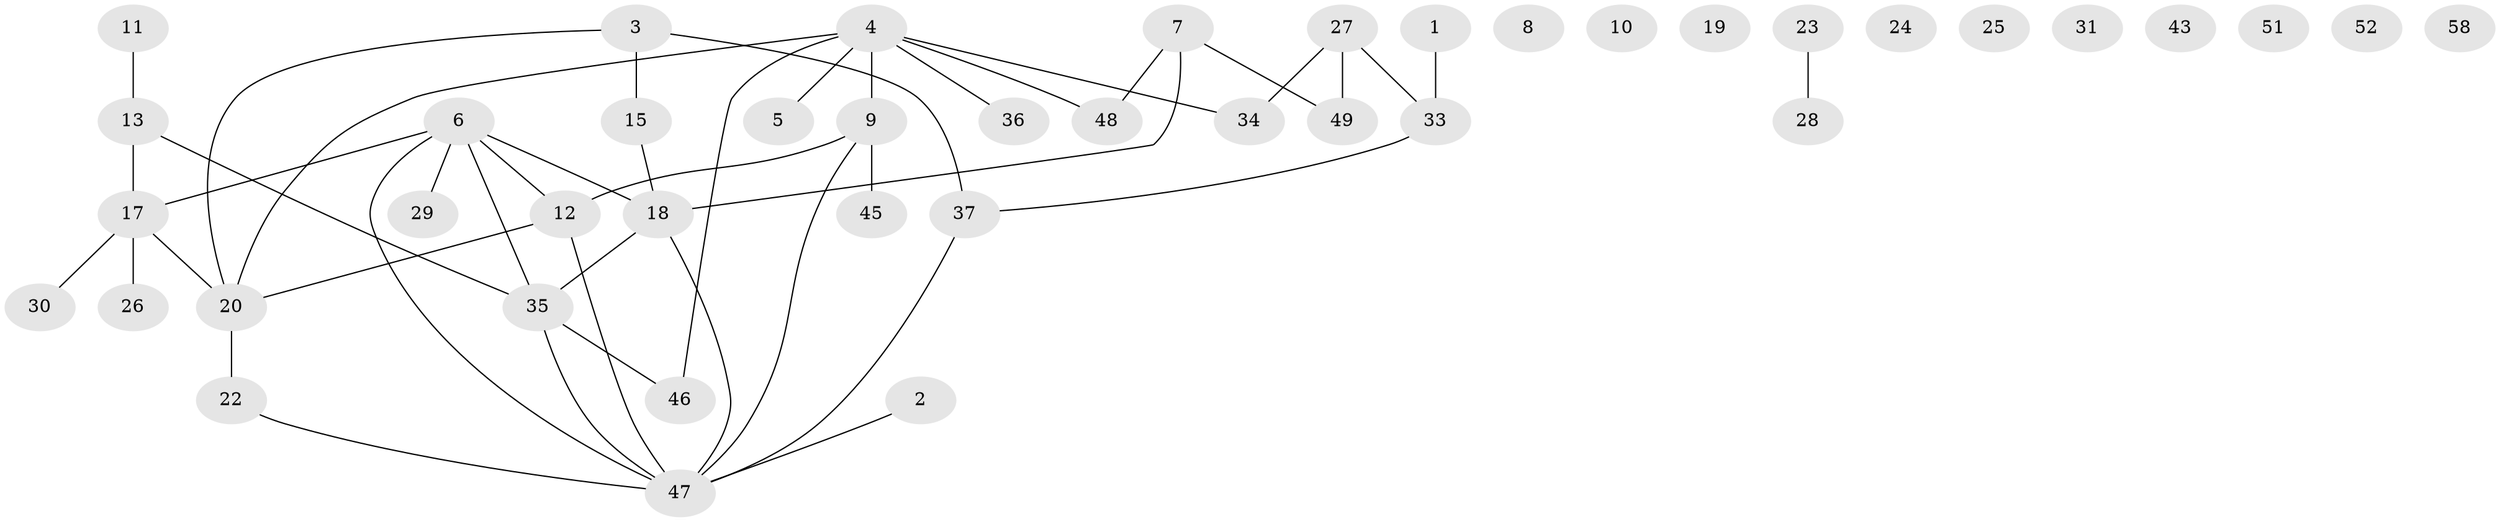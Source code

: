// Generated by graph-tools (version 1.1) at 2025/23/03/03/25 07:23:25]
// undirected, 42 vertices, 45 edges
graph export_dot {
graph [start="1"]
  node [color=gray90,style=filled];
  1;
  2;
  3 [super="+56"];
  4 [super="+14"];
  5;
  6 [super="+21"];
  7 [super="+44"];
  8;
  9 [super="+57"];
  10;
  11;
  12 [super="+32"];
  13 [super="+38"];
  15 [super="+16"];
  17 [super="+39"];
  18;
  19;
  20 [super="+42"];
  22;
  23;
  24;
  25;
  26;
  27;
  28 [super="+50"];
  29;
  30 [super="+40"];
  31;
  33 [super="+41"];
  34;
  35 [super="+55"];
  36;
  37 [super="+59"];
  43;
  45;
  46;
  47 [super="+53"];
  48;
  49 [super="+54"];
  51;
  52 [super="+60"];
  58;
  1 -- 33;
  2 -- 47;
  3 -- 15 [weight=2];
  3 -- 20;
  3 -- 37;
  4 -- 9 [weight=2];
  4 -- 36;
  4 -- 48;
  4 -- 34;
  4 -- 5;
  4 -- 20;
  4 -- 46;
  6 -- 12;
  6 -- 17;
  6 -- 18;
  6 -- 35;
  6 -- 29;
  6 -- 47;
  7 -- 18;
  7 -- 48;
  7 -- 49;
  9 -- 45;
  9 -- 47;
  9 -- 12;
  11 -- 13;
  12 -- 47;
  12 -- 20;
  13 -- 17;
  13 -- 35;
  15 -- 18;
  17 -- 26 [weight=2];
  17 -- 20;
  17 -- 30;
  18 -- 47;
  18 -- 35;
  20 -- 22;
  22 -- 47;
  23 -- 28;
  27 -- 34;
  27 -- 49;
  27 -- 33;
  33 -- 37;
  35 -- 46;
  35 -- 47;
  37 -- 47;
}
